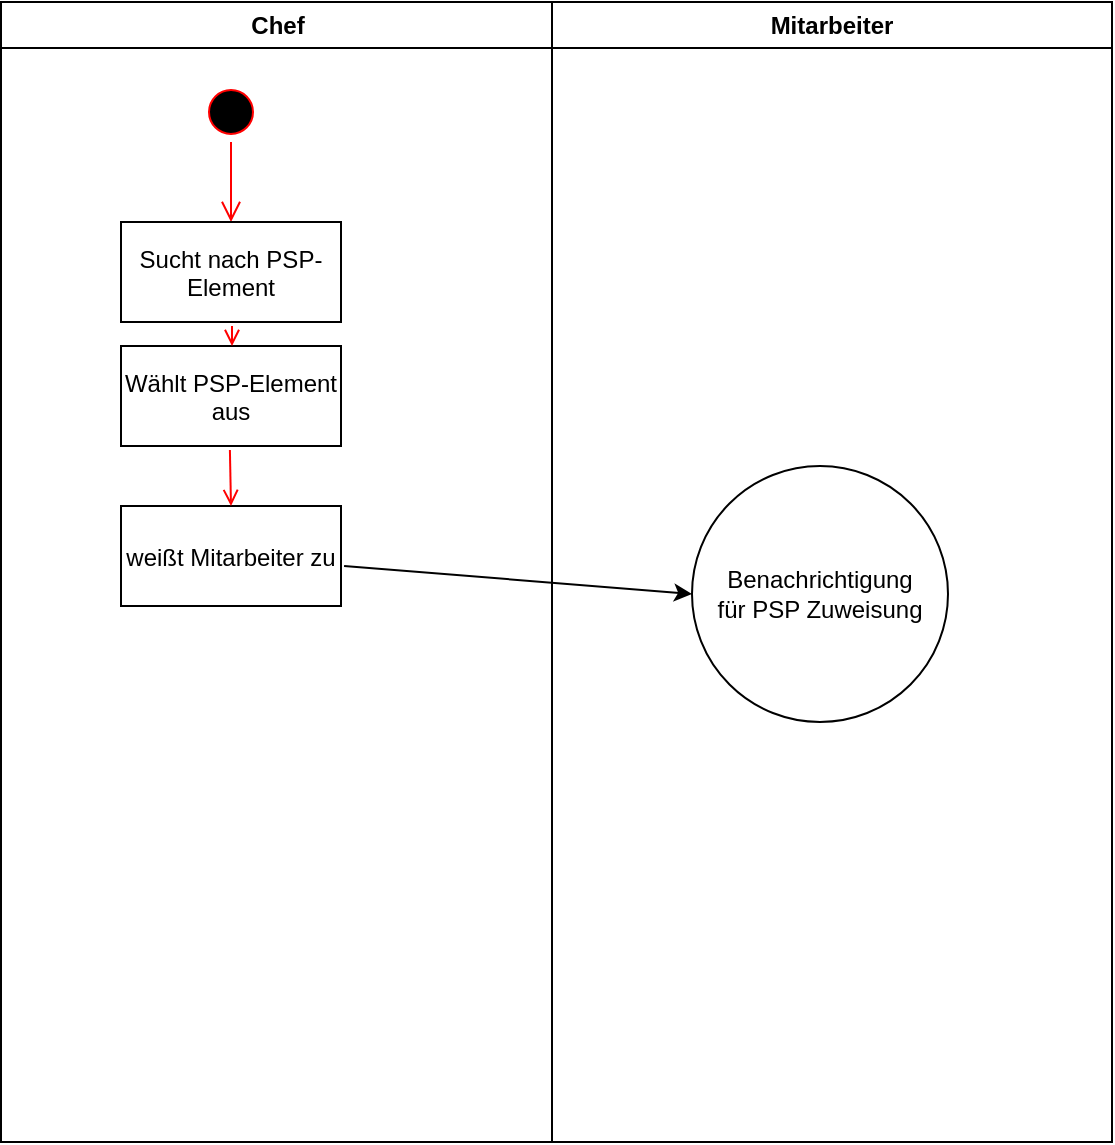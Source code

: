 <mxfile version="20.6.0" type="github">
  <diagram id="C5RBs43oDa-KdzZeNtuy" name="Page-1">
    <mxGraphModel dx="1038" dy="564" grid="1" gridSize="10" guides="1" tooltips="1" connect="1" arrows="1" fold="1" page="1" pageScale="1" pageWidth="827" pageHeight="1169" math="0" shadow="0">
      <root>
        <mxCell id="WIyWlLk6GJQsqaUBKTNV-0" />
        <mxCell id="WIyWlLk6GJQsqaUBKTNV-1" parent="WIyWlLk6GJQsqaUBKTNV-0" />
        <mxCell id="N8UwQEfGi8VB_1onj86U-0" value="Chef" style="swimlane;whiteSpace=wrap" vertex="1" parent="WIyWlLk6GJQsqaUBKTNV-1">
          <mxGeometry x="164.5" y="128" width="275.5" height="570" as="geometry" />
        </mxCell>
        <mxCell id="N8UwQEfGi8VB_1onj86U-1" value="" style="ellipse;shape=startState;fillColor=#000000;strokeColor=#ff0000;" vertex="1" parent="N8UwQEfGi8VB_1onj86U-0">
          <mxGeometry x="100" y="40" width="30" height="30" as="geometry" />
        </mxCell>
        <mxCell id="N8UwQEfGi8VB_1onj86U-2" value="" style="edgeStyle=elbowEdgeStyle;elbow=horizontal;verticalAlign=bottom;endArrow=open;endSize=8;strokeColor=#FF0000;endFill=1;rounded=0" edge="1" parent="N8UwQEfGi8VB_1onj86U-0" source="N8UwQEfGi8VB_1onj86U-1" target="N8UwQEfGi8VB_1onj86U-3">
          <mxGeometry x="100" y="40" as="geometry">
            <mxPoint x="115" y="110" as="targetPoint" />
          </mxGeometry>
        </mxCell>
        <mxCell id="N8UwQEfGi8VB_1onj86U-3" value="Sucht nach PSP-&#xa;Element" style="" vertex="1" parent="N8UwQEfGi8VB_1onj86U-0">
          <mxGeometry x="60" y="110" width="110" height="50" as="geometry" />
        </mxCell>
        <mxCell id="N8UwQEfGi8VB_1onj86U-4" value="Wählt PSP-Element&#xa;aus" style="" vertex="1" parent="N8UwQEfGi8VB_1onj86U-0">
          <mxGeometry x="60" y="172" width="110" height="50" as="geometry" />
        </mxCell>
        <mxCell id="N8UwQEfGi8VB_1onj86U-5" value="" style="endArrow=open;strokeColor=#FF0000;endFill=1;rounded=0" edge="1" parent="N8UwQEfGi8VB_1onj86U-0">
          <mxGeometry relative="1" as="geometry">
            <mxPoint x="115.5" y="162" as="sourcePoint" />
            <mxPoint x="115.5" y="172" as="targetPoint" />
          </mxGeometry>
        </mxCell>
        <mxCell id="N8UwQEfGi8VB_1onj86U-6" value="weißt Mitarbeiter zu" style="" vertex="1" parent="N8UwQEfGi8VB_1onj86U-0">
          <mxGeometry x="60" y="252" width="110" height="50" as="geometry" />
        </mxCell>
        <mxCell id="N8UwQEfGi8VB_1onj86U-7" value="" style="endArrow=open;strokeColor=#FF0000;endFill=1;rounded=0;entryX=0.5;entryY=0;entryDx=0;entryDy=0;entryPerimeter=0;exitX=0.495;exitY=1.04;exitDx=0;exitDy=0;exitPerimeter=0;" edge="1" parent="N8UwQEfGi8VB_1onj86U-0" source="N8UwQEfGi8VB_1onj86U-4" target="N8UwQEfGi8VB_1onj86U-6">
          <mxGeometry relative="1" as="geometry">
            <mxPoint x="175.5" y="244" as="sourcePoint" />
          </mxGeometry>
        </mxCell>
        <mxCell id="N8UwQEfGi8VB_1onj86U-10" value="Mitarbeiter" style="swimlane;whiteSpace=wrap" vertex="1" parent="WIyWlLk6GJQsqaUBKTNV-1">
          <mxGeometry x="440" y="128" width="280" height="570" as="geometry" />
        </mxCell>
        <mxCell id="N8UwQEfGi8VB_1onj86U-9" value="&lt;div&gt;Benachrichtigung&lt;/div&gt;&lt;div&gt;für PSP Zuweisung&lt;br&gt;&lt;/div&gt;" style="ellipse;whiteSpace=wrap;html=1;aspect=fixed;" vertex="1" parent="N8UwQEfGi8VB_1onj86U-10">
          <mxGeometry x="70" y="232" width="128" height="128" as="geometry" />
        </mxCell>
        <mxCell id="N8UwQEfGi8VB_1onj86U-21" value="" style="endArrow=classic;html=1;rounded=0;exitX=1.014;exitY=0.6;exitDx=0;exitDy=0;exitPerimeter=0;entryX=0;entryY=0.5;entryDx=0;entryDy=0;" edge="1" parent="WIyWlLk6GJQsqaUBKTNV-1" source="N8UwQEfGi8VB_1onj86U-6" target="N8UwQEfGi8VB_1onj86U-9">
          <mxGeometry width="50" height="50" relative="1" as="geometry">
            <mxPoint x="390" y="440" as="sourcePoint" />
            <mxPoint x="440" y="390" as="targetPoint" />
          </mxGeometry>
        </mxCell>
      </root>
    </mxGraphModel>
  </diagram>
</mxfile>

